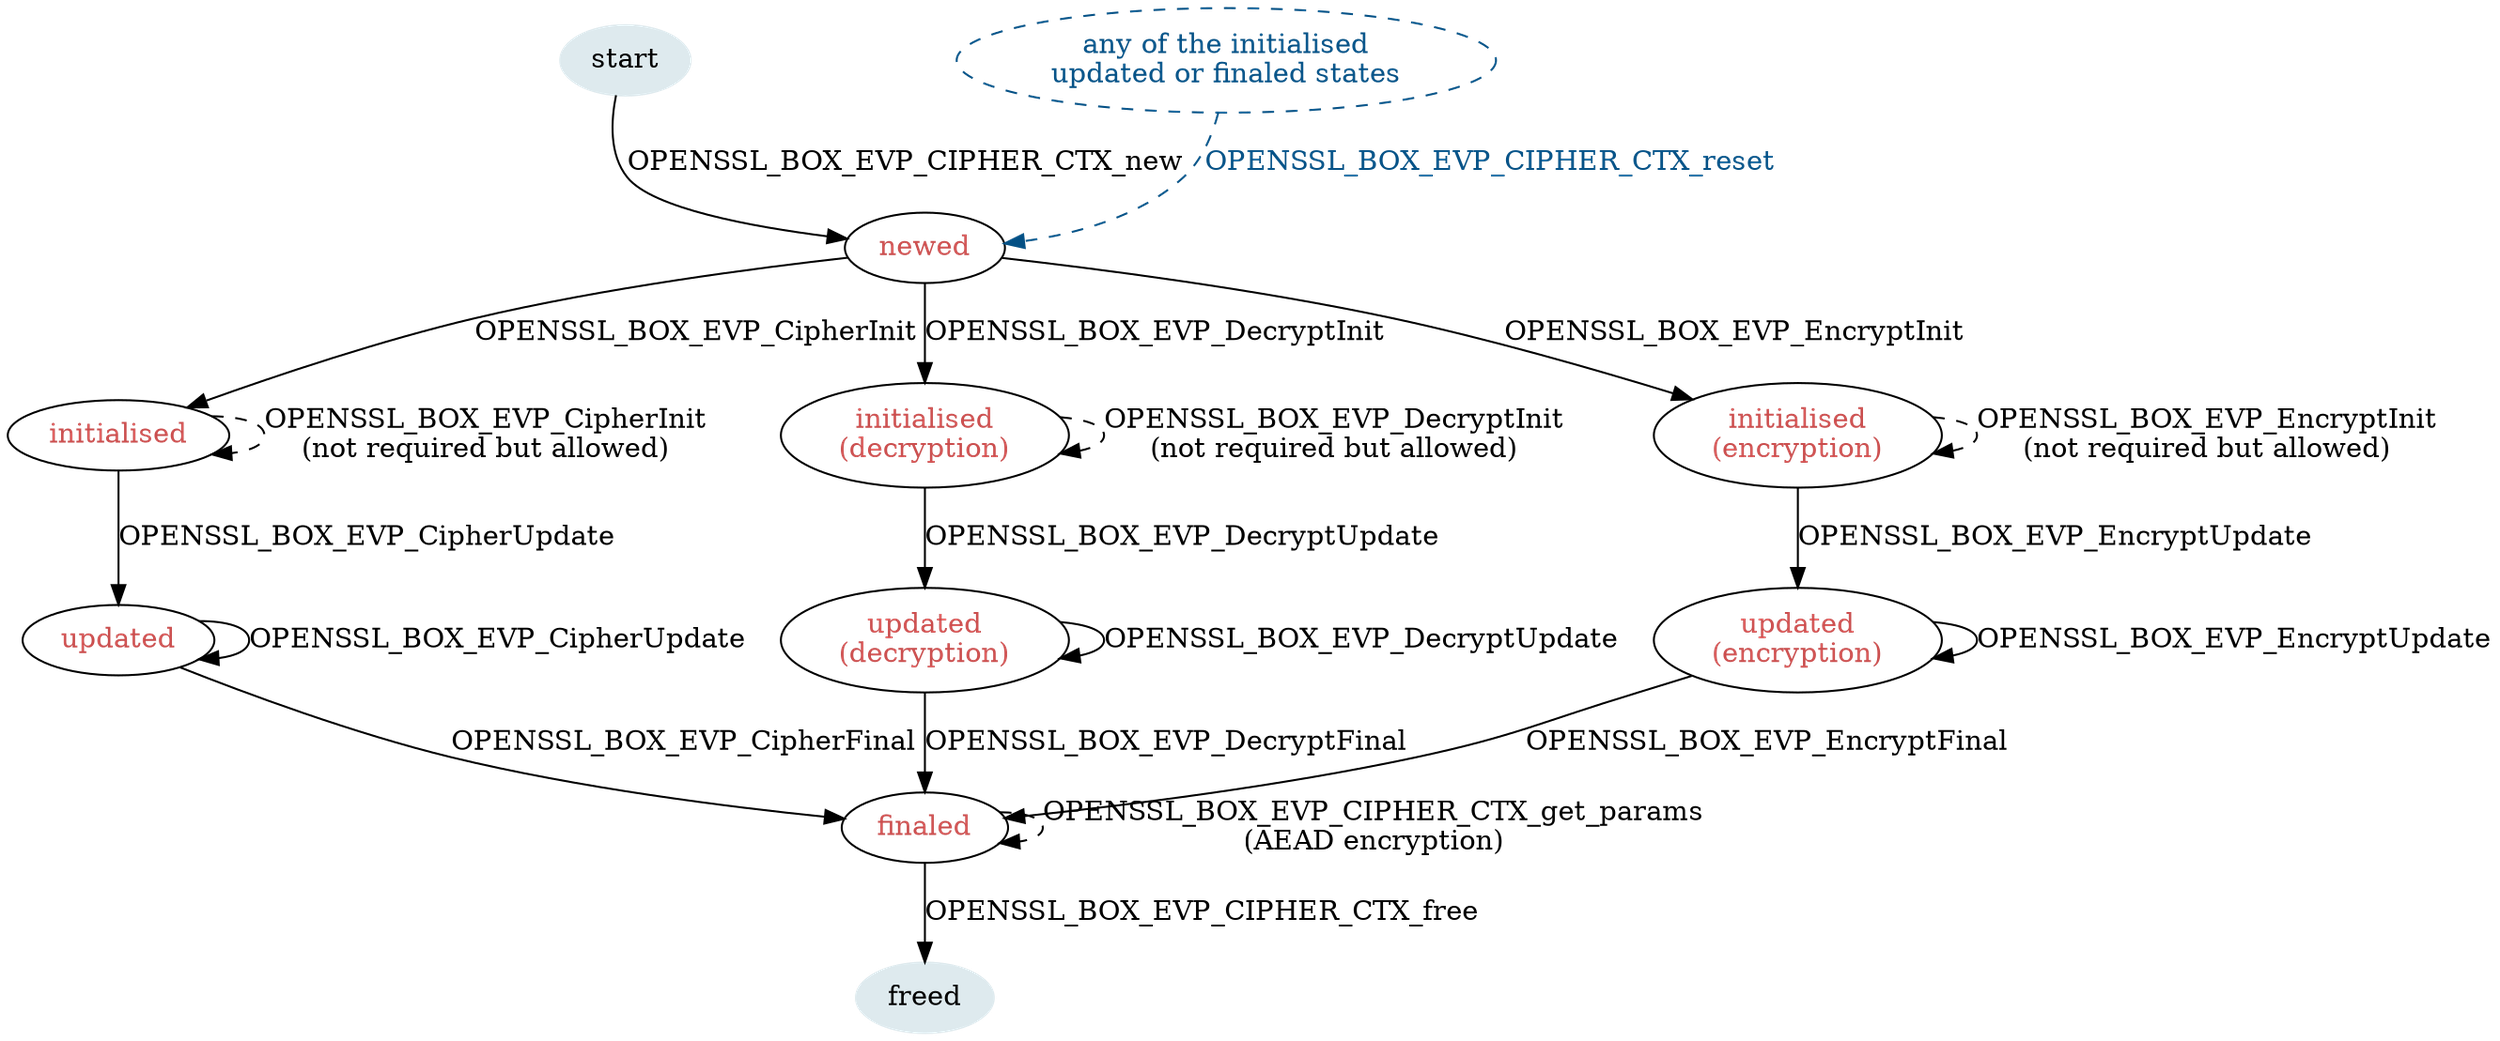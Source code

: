 digraph cipher {
    bgcolor="transparent";

    begin [label=start, color="#deeaee", style="filled"];
    newed [fontcolor="#c94c4c", style="solid"];

    initialised [fontcolor="#c94c4c"];
    updated [fontcolor="#c94c4c"];
    finaled [fontcolor="#c94c4c"];
    end [label="freed", color="#deeaee", style="filled"];

    d_initialised [label="initialised\n(decryption)", fontcolor="#c94c4c"];
    d_updated [label="updated\n(decryption)", fontcolor="#c94c4c"];
    e_initialised [label="initialised\n(encryption)", fontcolor="#c94c4c"];
    e_updated [label="updated\n(encryption)", fontcolor="#c94c4c"];

    begin -> newed [label="OPENSSL_BOX_EVP_CIPHER_CTX_new"];
    newed -> initialised [label="OPENSSL_BOX_EVP_CipherInit"];
    initialised -> initialised [label="OPENSSL_BOX_EVP_CipherInit\n(not required but allowed)",
                                style=dashed];
    initialised -> updated [label="OPENSSL_BOX_EVP_CipherUpdate", weight=2];
    updated -> updated [label="OPENSSL_BOX_EVP_CipherUpdate"];
    updated -> finaled [label="OPENSSL_BOX_EVP_CipherFinal"];
    finaled -> finaled [label="OPENSSL_BOX_EVP_CIPHER_CTX_get_params\n(AEAD encryption)",
                        style=dashed];
    finaled -> end [label="OPENSSL_BOX_EVP_CIPHER_CTX_free"];
    newed -> d_initialised [label="OPENSSL_BOX_EVP_DecryptInit"];
    d_initialised -> d_initialised [label="OPENSSL_BOX_EVP_DecryptInit\n(not required but allowed)",
                                style=dashed];
    d_initialised -> d_updated [label="OPENSSL_BOX_EVP_DecryptUpdate", weight=2];
    d_updated -> d_updated [label="OPENSSL_BOX_EVP_DecryptUpdate"];
    d_updated -> finaled [label="OPENSSL_BOX_EVP_DecryptFinal"];
    newed -> e_initialised [label="OPENSSL_BOX_EVP_EncryptInit"];
    e_initialised -> e_initialised [label="OPENSSL_BOX_EVP_EncryptInit\n(not required but allowed)",
                                style=dashed];
    e_initialised -> e_updated [label="OPENSSL_BOX_EVP_EncryptUpdate", weight=2];
    e_updated -> e_updated [label="OPENSSL_BOX_EVP_EncryptUpdate"];
    e_updated -> finaled [label="OPENSSL_BOX_EVP_EncryptFinal"];
    most -> newed [label="OPENSSL_BOX_EVP_CIPHER_CTX_reset", style=dashed,
                      color="#034f84", fontcolor="#034f84"];
    most [label="any of the initialised\nupdated or finaled states", style=dashed,
                      color="#034f84", fontcolor="#034f84"];
}

/* This is a version with a single flavour which is easier to comprehend
digraph cipher {
    bgcolor="transparent";

    begin [label=start, color="#deeaee", style="filled"];
    newed [fontcolor="#c94c4c", style="solid"];
    initialised [fontcolor="#c94c4c"];
    updated [fontcolor="#c94c4c"];
    finaled [fontcolor="#c94c4c"];
    end [label="freed", color="#deeaee", style="filled"];

    begin -> newed [label="OPENSSL_BOX_EVP_CIPHER_CTX_new"];
    newed -> initialised [label="OPENSSL_BOX_EVP_CipherInit"];
    initialised -> initialised [label="OPENSSL_BOX_EVP_CipherInit\n(not required but allowed)",
                                style=dashed];
    initialised -> updated [label="OPENSSL_BOX_EVP_CipherUpdate", weight=2];
    updated -> updated [label="OPENSSL_BOX_EVP_CipherUpdate"];
    updated -> finaled [label="OPENSSL_BOX_EVP_CipherFinal"];
    finaled -> finaled [label="OPENSSL_BOX_EVP_CIPHER_CTX_get_params\n(AEAD encryption)",
                        style=dashed];
    finaled -> end [label="OPENSSL_BOX_EVP_CIPHER_CTX_free"];
    finaled -> newed [label="OPENSSL_BOX_EVP_CIPHER_CTX_reset", style=dashed,
                      color="#034f84", fontcolor="#034f84"];
    updated -> newed [label="OPENSSL_BOX_EVP_CIPHER_CTX_reset", style=dashed,
                      color="#034f84", fontcolor="#034f84"];
}
*/

